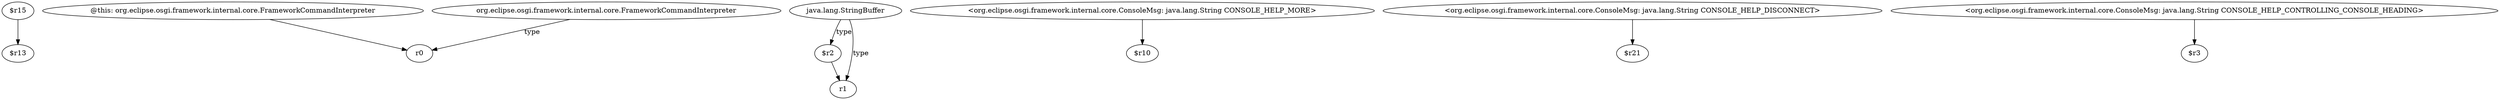 digraph g {
0[label="$r15"]
1[label="$r13"]
0->1[label=""]
2[label="@this: org.eclipse.osgi.framework.internal.core.FrameworkCommandInterpreter"]
3[label="r0"]
2->3[label=""]
4[label="java.lang.StringBuffer"]
5[label="$r2"]
4->5[label="type"]
6[label="<org.eclipse.osgi.framework.internal.core.ConsoleMsg: java.lang.String CONSOLE_HELP_MORE>"]
7[label="$r10"]
6->7[label=""]
8[label="r1"]
4->8[label="type"]
9[label="<org.eclipse.osgi.framework.internal.core.ConsoleMsg: java.lang.String CONSOLE_HELP_DISCONNECT>"]
10[label="$r21"]
9->10[label=""]
11[label="org.eclipse.osgi.framework.internal.core.FrameworkCommandInterpreter"]
11->3[label="type"]
5->8[label=""]
12[label="<org.eclipse.osgi.framework.internal.core.ConsoleMsg: java.lang.String CONSOLE_HELP_CONTROLLING_CONSOLE_HEADING>"]
13[label="$r3"]
12->13[label=""]
}
